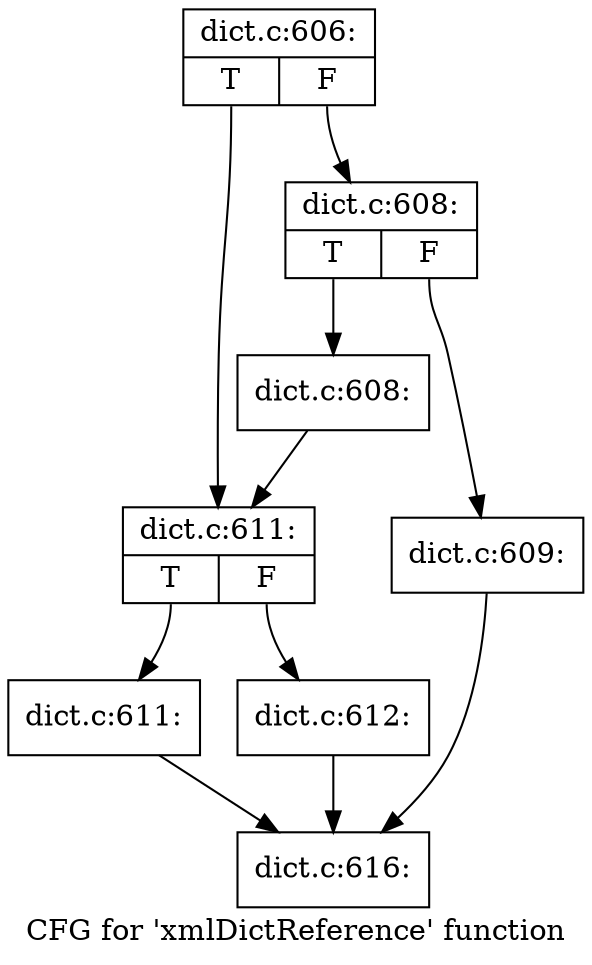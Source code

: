 digraph "CFG for 'xmlDictReference' function" {
	label="CFG for 'xmlDictReference' function";

	Node0x3a5a420 [shape=record,label="{dict.c:606:|{<s0>T|<s1>F}}"];
	Node0x3a5a420:s0 -> Node0x3a5c140;
	Node0x3a5a420:s1 -> Node0x3a5add0;
	Node0x3a5add0 [shape=record,label="{dict.c:608:|{<s0>T|<s1>F}}"];
	Node0x3a5add0:s0 -> Node0x3a5a8c0;
	Node0x3a5add0:s1 -> Node0x3a5a870;
	Node0x3a5a870 [shape=record,label="{dict.c:609:}"];
	Node0x3a5a870 -> Node0x3a5ac10;
	Node0x3a5a8c0 [shape=record,label="{dict.c:608:}"];
	Node0x3a5a8c0 -> Node0x3a5c140;
	Node0x3a5c140 [shape=record,label="{dict.c:611:|{<s0>T|<s1>F}}"];
	Node0x3a5c140:s0 -> Node0x3a5d630;
	Node0x3a5c140:s1 -> Node0x3a5d680;
	Node0x3a5d630 [shape=record,label="{dict.c:611:}"];
	Node0x3a5d630 -> Node0x3a5ac10;
	Node0x3a5d680 [shape=record,label="{dict.c:612:}"];
	Node0x3a5d680 -> Node0x3a5ac10;
	Node0x3a5ac10 [shape=record,label="{dict.c:616:}"];
}
